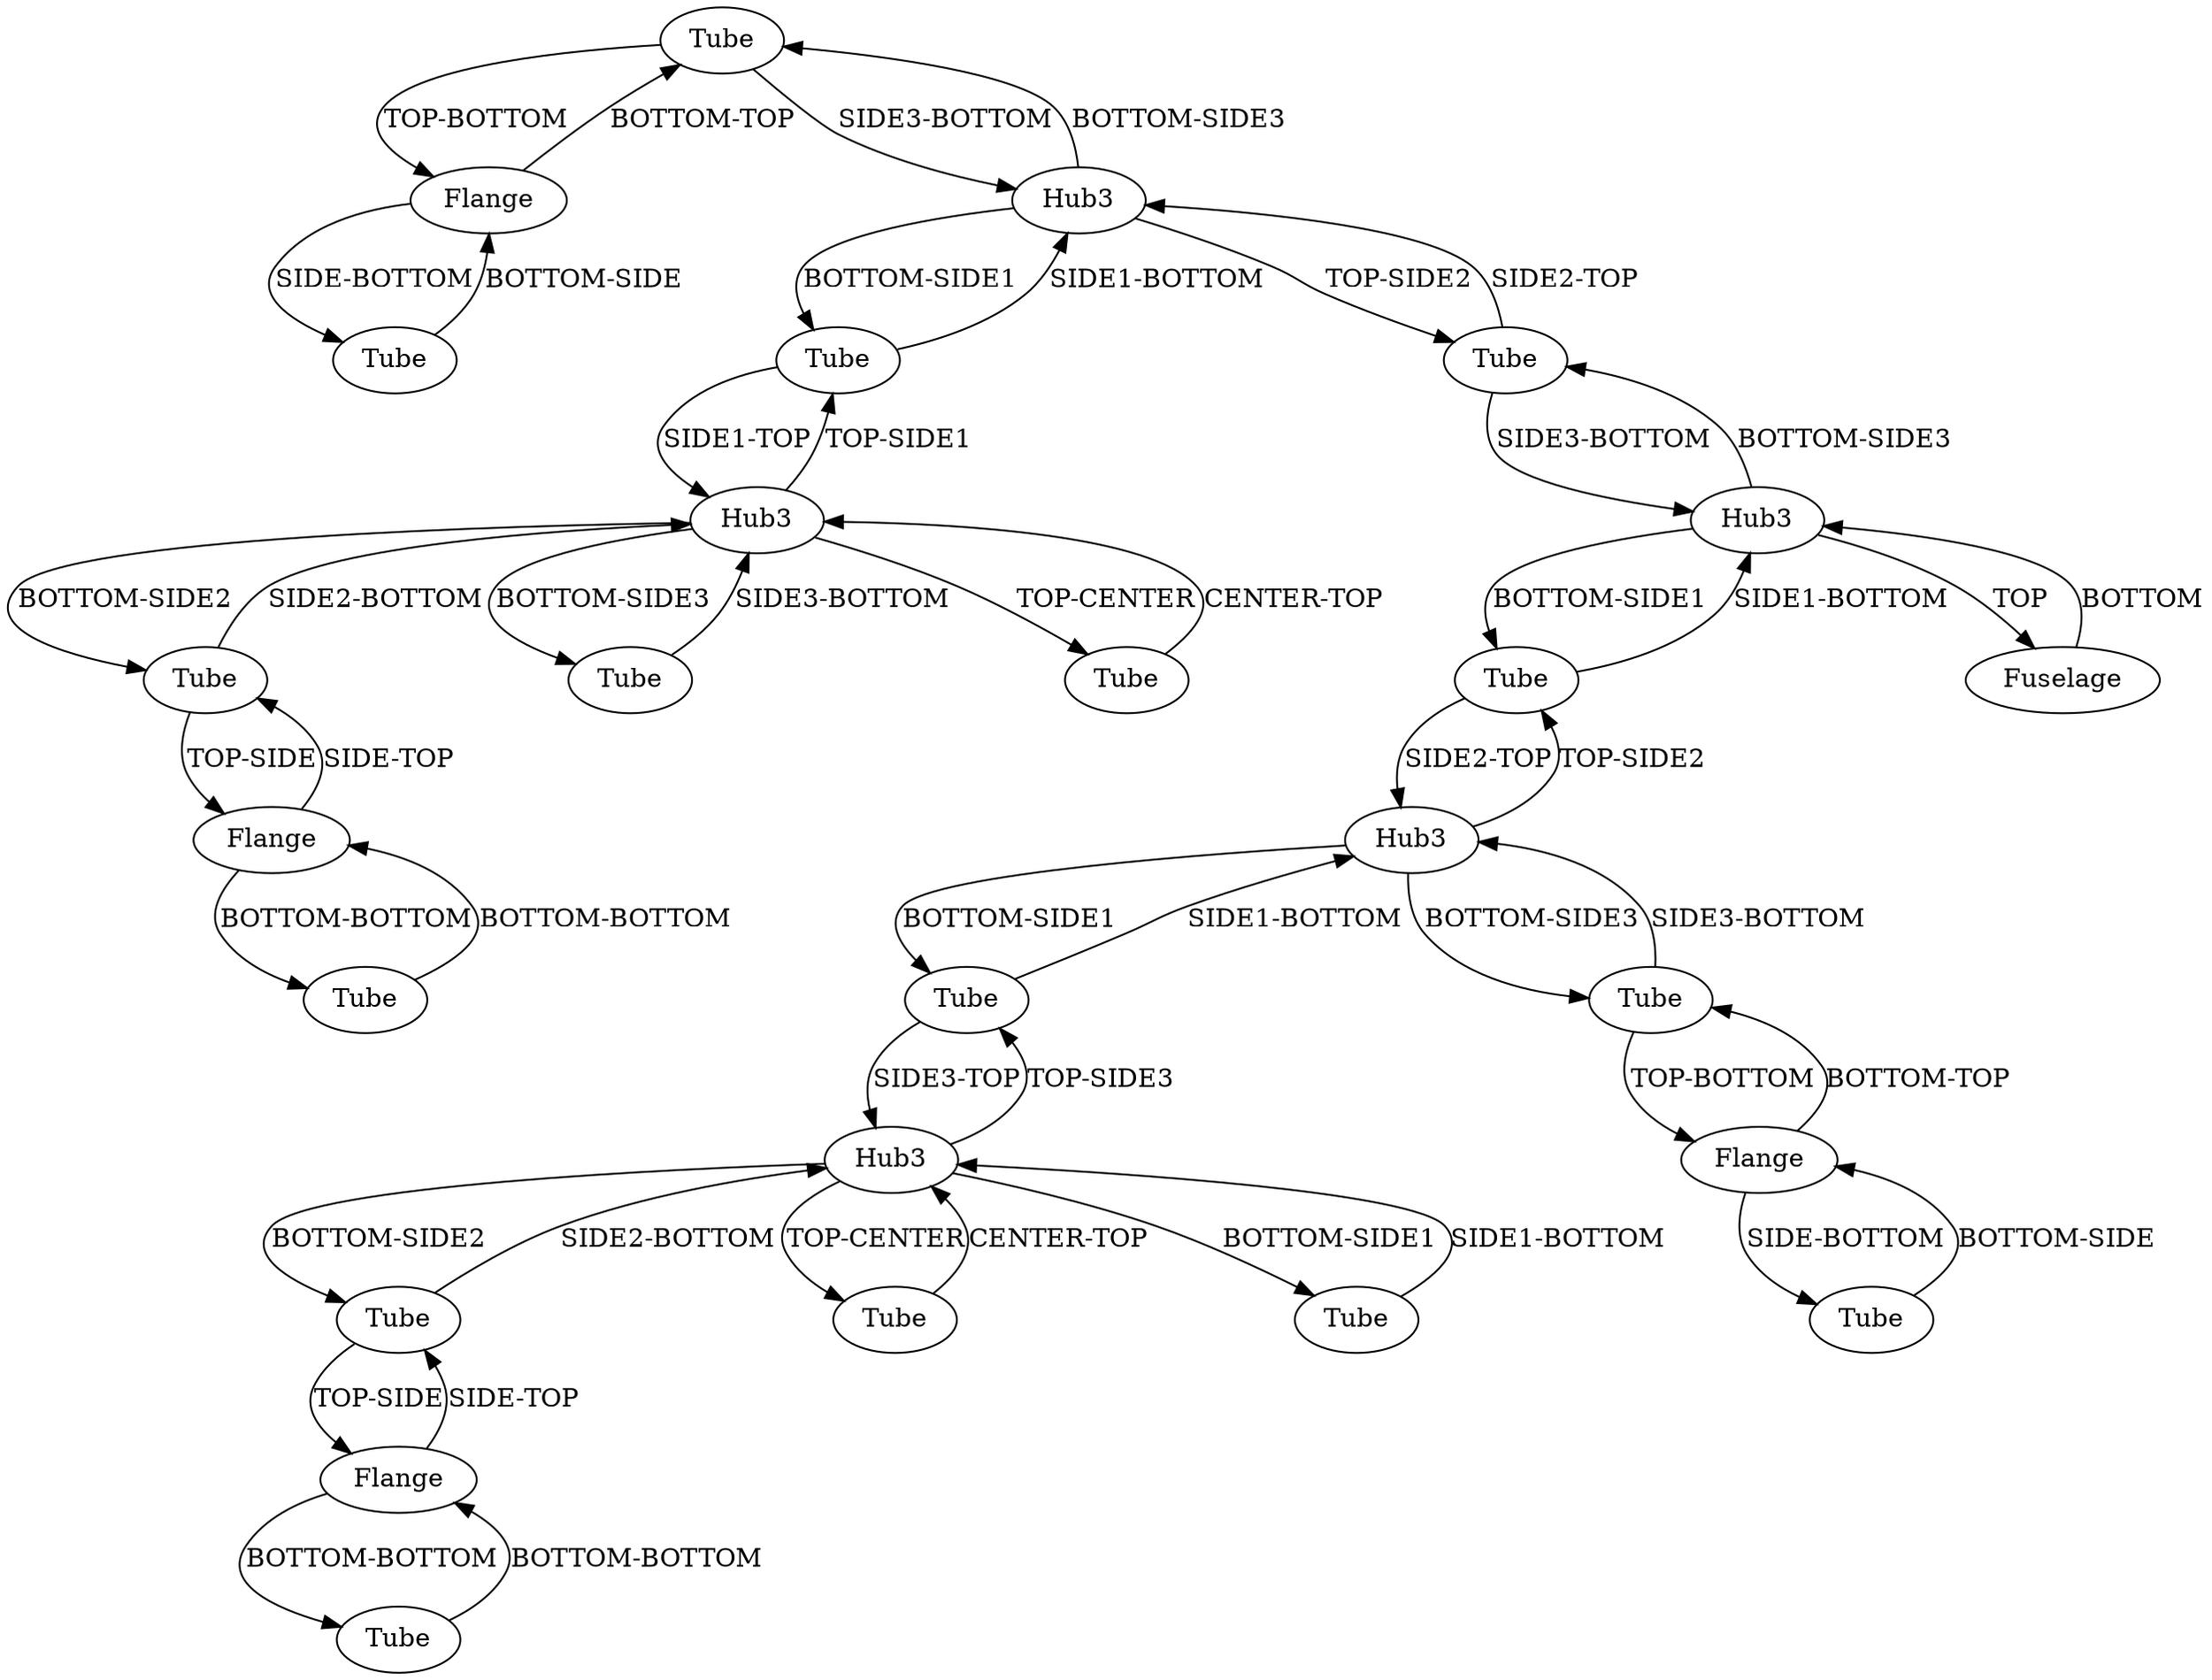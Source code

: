 /* Created by igraph 0.10.2 */
digraph {
  0 [
    instance=Tube_instance_1
    label=Tube
  ];
  1 [
    instance=Tube_instance_2
    label=Tube
  ];
  2 [
    instance=Tube_instance_3
    label=Tube
  ];
  3 [
    instance=Tube_instance_4
    label=Tube
  ];
  4 [
    instance=Flange_instance_1
    label=Flange
  ];
  5 [
    instance=Flange_instance_2
    label=Flange
  ];
  6 [
    instance=Tube_instance_5
    label=Tube
  ];
  7 [
    instance=Tube_instance_6
    label=Tube
  ];
  8 [
    instance=Hub3_instance_1
    label=Hub3
  ];
  9 [
    instance=Hub3_instance_2
    label=Hub3
  ];
  10 [
    instance=Flange_instance_3
    label=Flange
  ];
  11 [
    instance=Tube_instance_7
    label=Tube
  ];
  12 [
    instance=Tube_instance_8
    label=Tube
  ];
  13 [
    instance=Tube_instance_9
    label=Tube
  ];
  14 [
    instance=Tube_instance_10
    label=Tube
  ];
  15 [
    instance=Fuselage_instance_1
    label=Fuselage
  ];
  16 [
    instance=Hub3_instance_3
    label=Hub3
  ];
  17 [
    instance=Tube_instance_11
    label=Tube
  ];
  18 [
    instance=Tube_instance_12
    label=Tube
  ];
  19 [
    instance=Tube_instance_13
    label=Tube
  ];
  20 [
    instance=Tube_instance_14
    label=Tube
  ];
  21 [
    instance=Hub3_instance_4
    label=Hub3
  ];
  22 [
    instance=Hub3_instance_5
    label=Hub3
  ];
  23 [
    instance=Flange_instance_4
    label=Flange
  ];
  24 [
    instance=Tube_instance_15
    label=Tube
  ];
  25 [
    instance=Tube_instance_16
    label=Tube
  ];

  0 -> 9 [
    label="SIDE3-BOTTOM"
  ];
  0 -> 4 [
    label="TOP-BOTTOM"
  ];
  1 -> 5 [
    label="BOTTOM-SIDE"
  ];
  2 -> 8 [
    label="SIDE3-TOP"
  ];
  2 -> 21 [
    label="SIDE1-BOTTOM"
  ];
  3 -> 9 [
    label="SIDE1-BOTTOM"
  ];
  3 -> 22 [
    label="SIDE1-TOP"
  ];
  4 -> 14 [
    label="SIDE-BOTTOM"
  ];
  4 -> 0 [
    label="BOTTOM-TOP"
  ];
  5 -> 1 [
    label="SIDE-BOTTOM"
  ];
  5 -> 24 [
    label="BOTTOM-TOP"
  ];
  6 -> 22 [
    label="SIDE2-BOTTOM"
  ];
  6 -> 10 [
    label="TOP-SIDE"
  ];
  7 -> 23 [
    label="BOTTOM-BOTTOM"
  ];
  8 -> 13 [
    label="TOP-CENTER"
  ];
  8 -> 20 [
    label="BOTTOM-SIDE1"
  ];
  8 -> 2 [
    label="TOP-SIDE3"
  ];
  8 -> 12 [
    label="BOTTOM-SIDE2"
  ];
  9 -> 3 [
    label="BOTTOM-SIDE1"
  ];
  9 -> 17 [
    label="TOP-SIDE2"
  ];
  9 -> 0 [
    label="BOTTOM-SIDE3"
  ];
  10 -> 6 [
    label="SIDE-TOP"
  ];
  10 -> 19 [
    label="BOTTOM-BOTTOM"
  ];
  11 -> 16 [
    label="SIDE1-BOTTOM"
  ];
  11 -> 21 [
    label="SIDE2-TOP"
  ];
  12 -> 8 [
    label="SIDE2-BOTTOM"
  ];
  12 -> 23 [
    label="TOP-SIDE"
  ];
  13 -> 8 [
    label="CENTER-TOP"
  ];
  14 -> 4 [
    label="BOTTOM-SIDE"
  ];
  15 -> 16 [
    label=BOTTOM
  ];
  16 -> 11 [
    label="BOTTOM-SIDE1"
  ];
  16 -> 17 [
    label="BOTTOM-SIDE3"
  ];
  16 -> 15 [
    label=TOP
  ];
  17 -> 9 [
    label="SIDE2-TOP"
  ];
  17 -> 16 [
    label="SIDE3-BOTTOM"
  ];
  18 -> 22 [
    label="SIDE3-BOTTOM"
  ];
  19 -> 10 [
    label="BOTTOM-BOTTOM"
  ];
  20 -> 8 [
    label="SIDE1-BOTTOM"
  ];
  21 -> 24 [
    label="BOTTOM-SIDE3"
  ];
  21 -> 11 [
    label="TOP-SIDE2"
  ];
  21 -> 2 [
    label="BOTTOM-SIDE1"
  ];
  22 -> 3 [
    label="TOP-SIDE1"
  ];
  22 -> 25 [
    label="TOP-CENTER"
  ];
  22 -> 18 [
    label="BOTTOM-SIDE3"
  ];
  22 -> 6 [
    label="BOTTOM-SIDE2"
  ];
  23 -> 12 [
    label="SIDE-TOP"
  ];
  23 -> 7 [
    label="BOTTOM-BOTTOM"
  ];
  24 -> 5 [
    label="TOP-BOTTOM"
  ];
  24 -> 21 [
    label="SIDE3-BOTTOM"
  ];
  25 -> 22 [
    label="CENTER-TOP"
  ];
}
